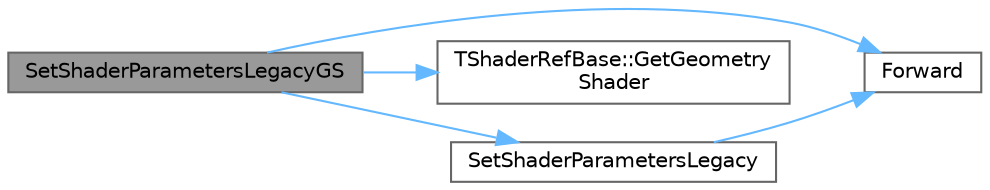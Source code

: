 digraph "SetShaderParametersLegacyGS"
{
 // INTERACTIVE_SVG=YES
 // LATEX_PDF_SIZE
  bgcolor="transparent";
  edge [fontname=Helvetica,fontsize=10,labelfontname=Helvetica,labelfontsize=10];
  node [fontname=Helvetica,fontsize=10,shape=box,height=0.2,width=0.4];
  rankdir="LR";
  Node1 [id="Node000001",label="SetShaderParametersLegacyGS",height=0.2,width=0.4,color="gray40", fillcolor="grey60", style="filled", fontcolor="black",tooltip="Utility to set all legacy parameters for a Geometry shader. Requires the shader type to implement Set..."];
  Node1 -> Node2 [id="edge1_Node000001_Node000002",color="steelblue1",style="solid",tooltip=" "];
  Node2 [id="Node000002",label="Forward",height=0.2,width=0.4,color="grey40", fillcolor="white", style="filled",URL="$d4/d24/UnrealTemplate_8h.html#a68f280c1d561a8899a1e9e3ea8405d00",tooltip="Forward will cast a reference to an rvalue reference."];
  Node1 -> Node3 [id="edge2_Node000001_Node000003",color="steelblue1",style="solid",tooltip=" "];
  Node3 [id="Node000003",label="TShaderRefBase::GetGeometry\lShader",height=0.2,width=0.4,color="grey40", fillcolor="white", style="filled",URL="$dc/d92/classTShaderRefBase.html#a635a85f206b349527a5385b907283144",tooltip=" "];
  Node1 -> Node4 [id="edge3_Node000001_Node000004",color="steelblue1",style="solid",tooltip=" "];
  Node4 [id="Node000004",label="SetShaderParametersLegacy",height=0.2,width=0.4,color="grey40", fillcolor="white", style="filled",URL="$d9/dfb/ShaderParameterUtils_8h.html#ad2a0e08f58da39297e548439054882d3",tooltip="Utility to set all legacy parameters for a shader. Requires the shader type to implement SetParameter..."];
  Node4 -> Node2 [id="edge4_Node000004_Node000002",color="steelblue1",style="solid",tooltip=" "];
}
